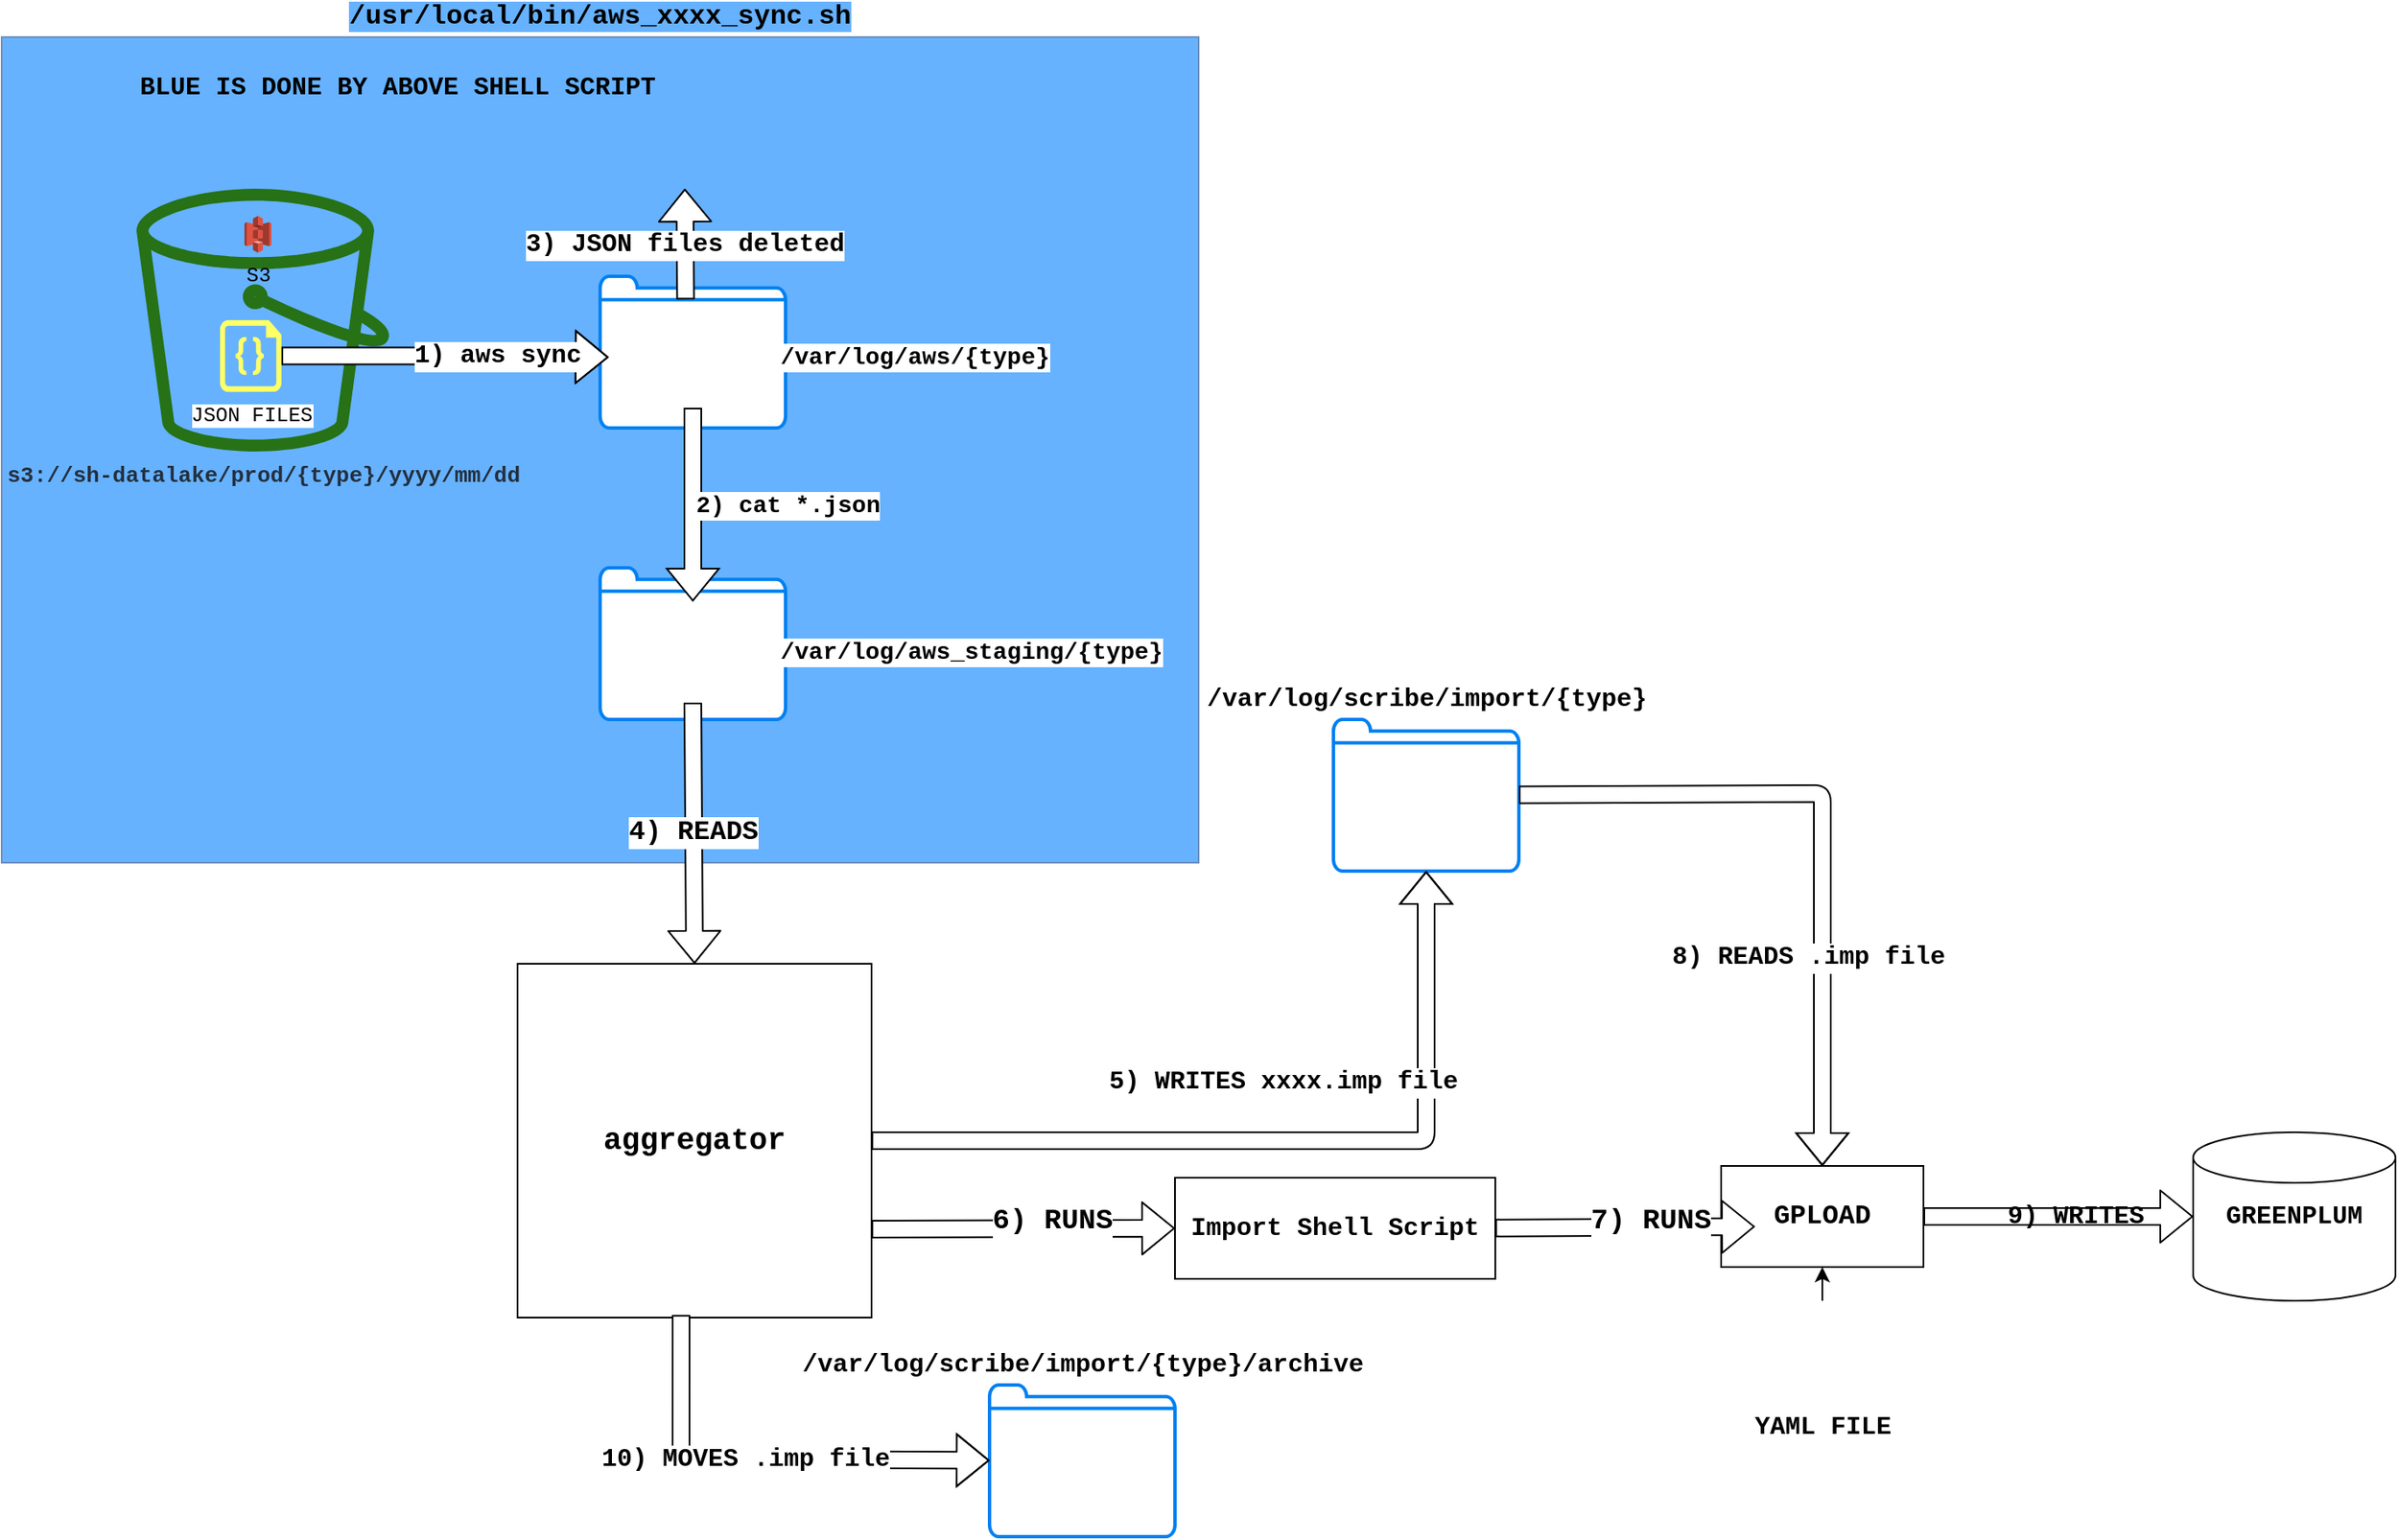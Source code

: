 <mxfile version="13.6.5" type="github">
  <diagram id="tiNbwfVHrU3rleALvfvO" name="Page-1">
    <mxGraphModel dx="1837" dy="961" grid="1" gridSize="10" guides="1" tooltips="1" connect="1" arrows="1" fold="1" page="1" pageScale="1" pageWidth="850" pageHeight="1100" math="0" shadow="0">
      <root>
        <mxCell id="0" />
        <mxCell id="1" parent="0" />
        <mxCell id="NbFQiC-a6_RJZgWB6c9p-49" value="&lt;font style=&quot;font-size: 16px&quot;&gt;&lt;b style=&quot;background-color: rgb(102 , 178 , 255)&quot;&gt;/usr/local/bin/aws_xxxx_sync.sh&lt;/b&gt;&lt;/font&gt;" style="rounded=0;whiteSpace=wrap;html=1;labelBackgroundColor=#ffffff;fontFamily=Courier New;labelPosition=center;verticalLabelPosition=top;align=center;verticalAlign=bottom;strokeColor=#6c8ebf;fillColor=#66B2FF;" vertex="1" parent="1">
          <mxGeometry x="40" y="150" width="710" height="490" as="geometry" />
        </mxCell>
        <mxCell id="NbFQiC-a6_RJZgWB6c9p-43" value="" style="group;labelPosition=center;verticalLabelPosition=top;align=center;verticalAlign=bottom;" vertex="1" connectable="0" parent="1">
          <mxGeometry x="395" y="292" width="110" height="90" as="geometry" />
        </mxCell>
        <mxCell id="NbFQiC-a6_RJZgWB6c9p-1" value="" style="html=1;verticalLabelPosition=bottom;align=center;labelBackgroundColor=#ffffff;verticalAlign=top;strokeWidth=2;strokeColor=#0080F0;shadow=0;dashed=0;shape=mxgraph.ios7.icons.folder;fontFamily=Courier New;" vertex="1" parent="NbFQiC-a6_RJZgWB6c9p-43">
          <mxGeometry width="110" height="90" as="geometry" />
        </mxCell>
        <mxCell id="NbFQiC-a6_RJZgWB6c9p-41" value="&lt;b style=&quot;font-size: 14px&quot;&gt;/var/log/aws/{type}&lt;/b&gt;" style="rounded=0;whiteSpace=wrap;html=1;labelBackgroundColor=#ffffff;gradientColor=none;fontFamily=Courier New;strokeColor=none;labelPosition=right;verticalLabelPosition=middle;align=left;verticalAlign=middle;" vertex="1" parent="NbFQiC-a6_RJZgWB6c9p-43">
          <mxGeometry x="5" y="18" width="100" height="60" as="geometry" />
        </mxCell>
        <mxCell id="NbFQiC-a6_RJZgWB6c9p-4" value="&lt;font style=&quot;font-size: 15px&quot;&gt;&lt;b&gt;/var/log/scribe/import/{type}&lt;/b&gt;&lt;/font&gt;" style="html=1;verticalLabelPosition=top;align=center;labelBackgroundColor=#ffffff;verticalAlign=bottom;strokeWidth=2;strokeColor=#0080F0;shadow=0;dashed=0;shape=mxgraph.ios7.icons.folder;fontFamily=Courier New;labelPosition=center;" vertex="1" parent="1">
          <mxGeometry x="830" y="555" width="110" height="90" as="geometry" />
        </mxCell>
        <mxCell id="NbFQiC-a6_RJZgWB6c9p-23" value="" style="group" vertex="1" connectable="0" parent="1">
          <mxGeometry x="120" y="240" width="150" height="156.002" as="geometry" />
        </mxCell>
        <mxCell id="NbFQiC-a6_RJZgWB6c9p-9" value="&lt;font face=&quot;Courier New&quot; style=&quot;font-size: 13px&quot;&gt;&lt;b&gt;s3://sh-datalake/prod/{type}/yyyy/mm/dd&lt;/b&gt;&lt;/font&gt;" style="outlineConnect=0;fontColor=#232F3E;gradientColor=none;fillColor=#277116;strokeColor=none;dashed=0;verticalLabelPosition=bottom;verticalAlign=top;align=center;html=1;fontSize=12;fontStyle=0;aspect=fixed;pointerEvents=1;shape=mxgraph.aws4.bucket;" vertex="1" parent="NbFQiC-a6_RJZgWB6c9p-23">
          <mxGeometry width="150" height="156.002" as="geometry" />
        </mxCell>
        <mxCell id="NbFQiC-a6_RJZgWB6c9p-7" value="S3" style="outlineConnect=0;dashed=0;verticalLabelPosition=bottom;verticalAlign=top;align=center;html=1;shape=mxgraph.aws3.s3;fillColor=#E05243;gradientColor=none;fontFamily=Courier New;" vertex="1" parent="NbFQiC-a6_RJZgWB6c9p-23">
          <mxGeometry x="64.03" y="16.08" width="15.97" height="21.92" as="geometry" />
        </mxCell>
        <mxCell id="NbFQiC-a6_RJZgWB6c9p-16" value="JSON FILES" style="verticalLabelPosition=bottom;html=1;verticalAlign=top;align=center;strokeColor=none;shape=mxgraph.azure.code_file;pointerEvents=1;fontFamily=Courier New;labelBackgroundColor=#ffffff;fillOpacity=100;fillColor=#FFFF66;" vertex="1" parent="NbFQiC-a6_RJZgWB6c9p-23">
          <mxGeometry x="49.475" y="78.0" width="36.503" height="42.611" as="geometry" />
        </mxCell>
        <mxCell id="NbFQiC-a6_RJZgWB6c9p-36" style="edgeStyle=orthogonalEdgeStyle;rounded=0;orthogonalLoop=1;jettySize=auto;html=1;exitX=1;exitY=0.5;exitDx=0;exitDy=0;exitPerimeter=0;fontFamily=Courier New;shape=flexArrow;fillColor=#ffffff;" edge="1" parent="1" source="NbFQiC-a6_RJZgWB6c9p-16" target="NbFQiC-a6_RJZgWB6c9p-41">
          <mxGeometry relative="1" as="geometry">
            <mxPoint x="189.978" y="342.306" as="sourcePoint" />
            <mxPoint x="384" y="343" as="targetPoint" />
          </mxGeometry>
        </mxCell>
        <mxCell id="NbFQiC-a6_RJZgWB6c9p-37" value="&lt;font style=&quot;font-size: 15px&quot;&gt;&lt;b&gt;1) aws sync&lt;/b&gt;&lt;/font&gt;" style="edgeLabel;html=1;align=center;verticalAlign=middle;resizable=0;points=[];fontFamily=Courier New;" vertex="1" connectable="0" parent="NbFQiC-a6_RJZgWB6c9p-36">
          <mxGeometry x="0.321" y="1" relative="1" as="geometry">
            <mxPoint as="offset" />
          </mxGeometry>
        </mxCell>
        <mxCell id="NbFQiC-a6_RJZgWB6c9p-44" value="" style="group;labelPosition=right;verticalLabelPosition=middle;align=left;verticalAlign=middle;" vertex="1" connectable="0" parent="1">
          <mxGeometry x="395" y="465" width="110" height="90" as="geometry" />
        </mxCell>
        <mxCell id="NbFQiC-a6_RJZgWB6c9p-2" value="" style="html=1;verticalLabelPosition=bottom;align=center;labelBackgroundColor=#ffffff;verticalAlign=top;strokeWidth=2;strokeColor=#0080F0;shadow=0;dashed=0;shape=mxgraph.ios7.icons.folder;fontFamily=Courier New;" vertex="1" parent="NbFQiC-a6_RJZgWB6c9p-44">
          <mxGeometry width="110" height="90" as="geometry" />
        </mxCell>
        <mxCell id="NbFQiC-a6_RJZgWB6c9p-42" value="&lt;b&gt;&lt;font style=&quot;font-size: 14px&quot;&gt;/var/log/aws_staging/{type}&lt;/font&gt;&lt;/b&gt;" style="rounded=0;whiteSpace=wrap;html=1;labelBackgroundColor=#ffffff;gradientColor=none;fontFamily=Courier New;strokeColor=none;labelPosition=right;verticalLabelPosition=middle;align=left;verticalAlign=middle;" vertex="1" parent="NbFQiC-a6_RJZgWB6c9p-44">
          <mxGeometry x="5" y="20" width="100" height="60" as="geometry" />
        </mxCell>
        <mxCell id="NbFQiC-a6_RJZgWB6c9p-46" value="&lt;font style=&quot;font-size: 14px&quot;&gt;&lt;b&gt;2) cat *.json&lt;/b&gt;&lt;/font&gt;" style="edgeStyle=orthogonalEdgeStyle;shape=flexArrow;rounded=0;orthogonalLoop=1;jettySize=auto;html=1;fontFamily=Courier New;fillColor=#ffffff;labelPosition=right;verticalLabelPosition=middle;align=left;verticalAlign=middle;exitX=0.5;exitY=1;exitDx=0;exitDy=0;" edge="1" parent="1" source="NbFQiC-a6_RJZgWB6c9p-41" target="NbFQiC-a6_RJZgWB6c9p-42">
          <mxGeometry relative="1" as="geometry">
            <mxPoint x="450" y="410" as="sourcePoint" />
          </mxGeometry>
        </mxCell>
        <mxCell id="NbFQiC-a6_RJZgWB6c9p-50" value="&lt;font style=&quot;font-size: 18px&quot;&gt;&lt;b&gt;aggregator&lt;/b&gt;&lt;/font&gt;" style="whiteSpace=wrap;html=1;aspect=fixed;labelBackgroundColor=#ffffff;gradientColor=none;fontFamily=Courier New;" vertex="1" parent="1">
          <mxGeometry x="346" y="700" width="210" height="210" as="geometry" />
        </mxCell>
        <mxCell id="NbFQiC-a6_RJZgWB6c9p-51" value="&lt;font style=&quot;font-size: 16px&quot;&gt;&lt;b&gt;4) READS&lt;/b&gt;&lt;/font&gt;" style="shape=flexArrow;endArrow=classic;html=1;fillColor=#ffffff;fontFamily=Courier New;entryX=0.5;entryY=0;entryDx=0;entryDy=0;exitX=0.5;exitY=1;exitDx=0;exitDy=0;" edge="1" parent="1" source="NbFQiC-a6_RJZgWB6c9p-42" target="NbFQiC-a6_RJZgWB6c9p-50">
          <mxGeometry width="50" height="50" relative="1" as="geometry">
            <mxPoint x="250" y="620" as="sourcePoint" />
            <mxPoint x="300" y="570" as="targetPoint" />
          </mxGeometry>
        </mxCell>
        <mxCell id="NbFQiC-a6_RJZgWB6c9p-52" value="" style="shape=flexArrow;endArrow=classic;html=1;fillColor=#ffffff;fontFamily=Courier New;exitX=1;exitY=0.5;exitDx=0;exitDy=0;" edge="1" parent="1" source="NbFQiC-a6_RJZgWB6c9p-50" target="NbFQiC-a6_RJZgWB6c9p-4">
          <mxGeometry width="50" height="50" relative="1" as="geometry">
            <mxPoint x="230" y="620" as="sourcePoint" />
            <mxPoint x="280" y="570" as="targetPoint" />
            <Array as="points">
              <mxPoint x="885" y="805" />
            </Array>
          </mxGeometry>
        </mxCell>
        <mxCell id="NbFQiC-a6_RJZgWB6c9p-53" value="&lt;font style=&quot;font-size: 15px&quot;&gt;&lt;b&gt;5) WRITES xxxx.imp file&lt;/b&gt;&lt;/font&gt;" style="edgeLabel;html=1;align=center;verticalAlign=middle;resizable=0;points=[];fontFamily=Courier New;" vertex="1" connectable="0" parent="NbFQiC-a6_RJZgWB6c9p-52">
          <mxGeometry x="-0.002" y="35" relative="1" as="geometry">
            <mxPoint as="offset" />
          </mxGeometry>
        </mxCell>
        <mxCell id="NbFQiC-a6_RJZgWB6c9p-54" value="&lt;font style=&quot;font-size: 16px&quot;&gt;&lt;b&gt;GPLOAD&lt;/b&gt;&lt;/font&gt;" style="rounded=0;whiteSpace=wrap;html=1;labelBackgroundColor=#ffffff;fontFamily=Courier New;" vertex="1" parent="1">
          <mxGeometry x="1060" y="820" width="120" height="60" as="geometry" />
        </mxCell>
        <mxCell id="NbFQiC-a6_RJZgWB6c9p-57" value="" style="shape=flexArrow;endArrow=classic;html=1;fillColor=#ffffff;fontFamily=Courier New;exitX=1;exitY=0.75;exitDx=0;exitDy=0;entryX=0;entryY=0.5;entryDx=0;entryDy=0;" edge="1" parent="1" source="NbFQiC-a6_RJZgWB6c9p-50" target="NbFQiC-a6_RJZgWB6c9p-74">
          <mxGeometry width="50" height="50" relative="1" as="geometry">
            <mxPoint x="557" y="864.5" as="sourcePoint" />
            <mxPoint x="821" y="857.514" as="targetPoint" />
          </mxGeometry>
        </mxCell>
        <mxCell id="NbFQiC-a6_RJZgWB6c9p-58" value="&lt;font style=&quot;font-size: 17px&quot;&gt;&lt;b&gt;6) RUNS&lt;/b&gt;&lt;/font&gt;" style="edgeLabel;html=1;align=center;verticalAlign=middle;resizable=0;points=[];fontFamily=Courier New;" vertex="1" connectable="0" parent="NbFQiC-a6_RJZgWB6c9p-57">
          <mxGeometry x="0.191" y="4" relative="1" as="geometry">
            <mxPoint as="offset" />
          </mxGeometry>
        </mxCell>
        <mxCell id="NbFQiC-a6_RJZgWB6c9p-59" value="&lt;font style=&quot;font-size: 15px&quot;&gt;&lt;b&gt;YAML FILE&lt;/b&gt;&lt;/font&gt;" style="shape=image;html=1;verticalAlign=top;verticalLabelPosition=bottom;labelBackgroundColor=#ffffff;imageAspect=0;aspect=fixed;image=https://cdn2.iconfinder.com/data/icons/picol-vector/32/script-128.png;fillColor=#FFFF66;gradientColor=none;fontFamily=Courier New;" vertex="1" parent="1">
          <mxGeometry x="1090" y="900" width="60" height="60" as="geometry" />
        </mxCell>
        <mxCell id="NbFQiC-a6_RJZgWB6c9p-61" value="" style="endArrow=classic;html=1;fillColor=#ffffff;fontFamily=Courier New;" edge="1" parent="1" source="NbFQiC-a6_RJZgWB6c9p-59" target="NbFQiC-a6_RJZgWB6c9p-54">
          <mxGeometry width="50" height="50" relative="1" as="geometry">
            <mxPoint x="940" y="670" as="sourcePoint" />
            <mxPoint x="990" y="620" as="targetPoint" />
          </mxGeometry>
        </mxCell>
        <mxCell id="NbFQiC-a6_RJZgWB6c9p-63" value="" style="shape=flexArrow;endArrow=classic;html=1;fillColor=#ffffff;fontFamily=Courier New;entryX=0.5;entryY=0;entryDx=0;entryDy=0;labelPosition=center;verticalLabelPosition=bottom;align=center;verticalAlign=top;" edge="1" parent="1" source="NbFQiC-a6_RJZgWB6c9p-4" target="NbFQiC-a6_RJZgWB6c9p-54">
          <mxGeometry width="50" height="50" relative="1" as="geometry">
            <mxPoint x="630" y="670" as="sourcePoint" />
            <mxPoint x="680" y="620" as="targetPoint" />
            <Array as="points">
              <mxPoint x="1120" y="599" />
            </Array>
          </mxGeometry>
        </mxCell>
        <mxCell id="NbFQiC-a6_RJZgWB6c9p-64" value="&lt;font style=&quot;font-size: 15px&quot;&gt;&lt;b&gt;8) READS .imp file&lt;/b&gt;&lt;/font&gt;" style="edgeLabel;html=1;align=left;verticalAlign=middle;resizable=0;points=[];fontFamily=Courier New;labelPosition=right;verticalLabelPosition=middle;" vertex="1" connectable="0" parent="NbFQiC-a6_RJZgWB6c9p-63">
          <mxGeometry x="-0.498" y="-2" relative="1" as="geometry">
            <mxPoint x="-11.65" y="93.95" as="offset" />
          </mxGeometry>
        </mxCell>
        <mxCell id="NbFQiC-a6_RJZgWB6c9p-65" value="&lt;font style=&quot;font-size: 15px&quot;&gt;&lt;b&gt;GREENPLUM&lt;/b&gt;&lt;/font&gt;" style="shape=cylinder2;whiteSpace=wrap;html=1;boundedLbl=1;backgroundOutline=1;size=15;labelBackgroundColor=#ffffff;fontFamily=Courier New;" vertex="1" parent="1">
          <mxGeometry x="1340" y="800" width="120" height="100" as="geometry" />
        </mxCell>
        <mxCell id="NbFQiC-a6_RJZgWB6c9p-66" value="" style="shape=flexArrow;endArrow=classic;html=1;fillColor=#ffffff;fontFamily=Courier New;exitX=1;exitY=0.5;exitDx=0;exitDy=0;" edge="1" parent="1" source="NbFQiC-a6_RJZgWB6c9p-54" target="NbFQiC-a6_RJZgWB6c9p-65">
          <mxGeometry width="50" height="50" relative="1" as="geometry">
            <mxPoint x="1200" y="866" as="sourcePoint" />
            <mxPoint x="1340" y="866" as="targetPoint" />
          </mxGeometry>
        </mxCell>
        <mxCell id="NbFQiC-a6_RJZgWB6c9p-68" value="&lt;font style=&quot;font-size: 15px&quot;&gt;&lt;b&gt;9) WRITES&lt;/b&gt;&lt;/font&gt;" style="text;html=1;align=center;verticalAlign=middle;resizable=0;points=[];autosize=1;fontFamily=Courier New;" vertex="1" parent="1">
          <mxGeometry x="1220" y="840" width="100" height="20" as="geometry" />
        </mxCell>
        <mxCell id="NbFQiC-a6_RJZgWB6c9p-69" value="&lt;font style=&quot;font-size: 15px&quot;&gt;&lt;b&gt;&amp;nbsp;BLUE IS DONE BY ABOVE SHELL SCRIPT&lt;/b&gt;&lt;/font&gt;" style="text;html=1;align=center;verticalAlign=middle;resizable=0;points=[];autosize=1;fontFamily=Courier New;" vertex="1" parent="1">
          <mxGeometry x="105" y="170" width="330" height="20" as="geometry" />
        </mxCell>
        <mxCell id="NbFQiC-a6_RJZgWB6c9p-71" value="&lt;font style=&quot;font-size: 15px&quot;&gt;&lt;b&gt;3) JSON files deleted&lt;br&gt;&lt;/b&gt;&lt;/font&gt;" style="shape=flexArrow;endArrow=classic;html=1;fillColor=#ffffff;fontFamily=Courier New;exitX=0.461;exitY=0.152;exitDx=0;exitDy=0;exitPerimeter=0;" edge="1" parent="1" source="NbFQiC-a6_RJZgWB6c9p-1" target="NbFQiC-a6_RJZgWB6c9p-73">
          <mxGeometry width="50" height="50" relative="1" as="geometry">
            <mxPoint x="640" y="550" as="sourcePoint" />
            <mxPoint x="360" y="190" as="targetPoint" />
          </mxGeometry>
        </mxCell>
        <mxCell id="NbFQiC-a6_RJZgWB6c9p-73" value="" style="shape=image;html=1;verticalAlign=top;verticalLabelPosition=bottom;labelBackgroundColor=#ffffff;imageAspect=0;aspect=fixed;image=https://cdn4.iconfinder.com/data/icons/ionicons/512/icon-trash-a-128.png;fillColor=#FFFF66;gradientColor=none;fontFamily=Courier New;" vertex="1" parent="1">
          <mxGeometry x="410" y="170" width="70" height="70" as="geometry" />
        </mxCell>
        <mxCell id="NbFQiC-a6_RJZgWB6c9p-74" value="&lt;b&gt;&lt;font style=&quot;font-size: 15px&quot;&gt;Import Shell Script&lt;/font&gt;&lt;/b&gt;" style="rounded=0;whiteSpace=wrap;html=1;labelBackgroundColor=#ffffff;fontFamily=Courier New;" vertex="1" parent="1">
          <mxGeometry x="736" y="827" width="190" height="60" as="geometry" />
        </mxCell>
        <mxCell id="NbFQiC-a6_RJZgWB6c9p-75" value="" style="shape=flexArrow;endArrow=classic;html=1;fillColor=#ffffff;fontFamily=Courier New;exitX=1;exitY=0.75;exitDx=0;exitDy=0;" edge="1" parent="1">
          <mxGeometry width="50" height="50" relative="1" as="geometry">
            <mxPoint x="926" y="856.83" as="sourcePoint" />
            <mxPoint x="1080" y="856" as="targetPoint" />
          </mxGeometry>
        </mxCell>
        <mxCell id="NbFQiC-a6_RJZgWB6c9p-76" value="&lt;font style=&quot;font-size: 17px&quot;&gt;&lt;b&gt;7) RUNS&lt;/b&gt;&lt;/font&gt;" style="edgeLabel;html=1;align=center;verticalAlign=middle;resizable=0;points=[];fontFamily=Courier New;" vertex="1" connectable="0" parent="NbFQiC-a6_RJZgWB6c9p-75">
          <mxGeometry x="0.191" y="4" relative="1" as="geometry">
            <mxPoint as="offset" />
          </mxGeometry>
        </mxCell>
        <mxCell id="NbFQiC-a6_RJZgWB6c9p-78" value="&lt;font style=&quot;font-size: 15px&quot;&gt;&lt;b&gt;/var/log/scribe/import/{type}/archive&lt;/b&gt;&lt;/font&gt;" style="html=1;verticalLabelPosition=top;align=center;labelBackgroundColor=#ffffff;verticalAlign=bottom;strokeWidth=2;strokeColor=#0080F0;shadow=0;dashed=0;shape=mxgraph.ios7.icons.folder;fontFamily=Courier New;labelPosition=center;" vertex="1" parent="1">
          <mxGeometry x="626" y="950" width="110" height="90" as="geometry" />
        </mxCell>
        <mxCell id="NbFQiC-a6_RJZgWB6c9p-79" value="" style="shape=flexArrow;endArrow=classic;html=1;fillColor=#ffffff;fontFamily=Courier New;exitX=0.462;exitY=0.992;exitDx=0;exitDy=0;exitPerimeter=0;" edge="1" parent="1" source="NbFQiC-a6_RJZgWB6c9p-50" target="NbFQiC-a6_RJZgWB6c9p-78">
          <mxGeometry width="50" height="50" relative="1" as="geometry">
            <mxPoint x="630" y="970" as="sourcePoint" />
            <mxPoint x="680" y="920" as="targetPoint" />
            <Array as="points">
              <mxPoint x="443" y="994" />
            </Array>
          </mxGeometry>
        </mxCell>
        <mxCell id="NbFQiC-a6_RJZgWB6c9p-80" value="&lt;font style=&quot;font-size: 15px&quot;&gt;&lt;b&gt;10) MOVES .imp file&lt;/b&gt;&lt;/font&gt;" style="edgeLabel;html=1;align=center;verticalAlign=middle;resizable=0;points=[];fontFamily=Courier New;" vertex="1" connectable="0" parent="NbFQiC-a6_RJZgWB6c9p-79">
          <mxGeometry x="-0.365" y="37" relative="1" as="geometry">
            <mxPoint x="38" y="37" as="offset" />
          </mxGeometry>
        </mxCell>
      </root>
    </mxGraphModel>
  </diagram>
</mxfile>
